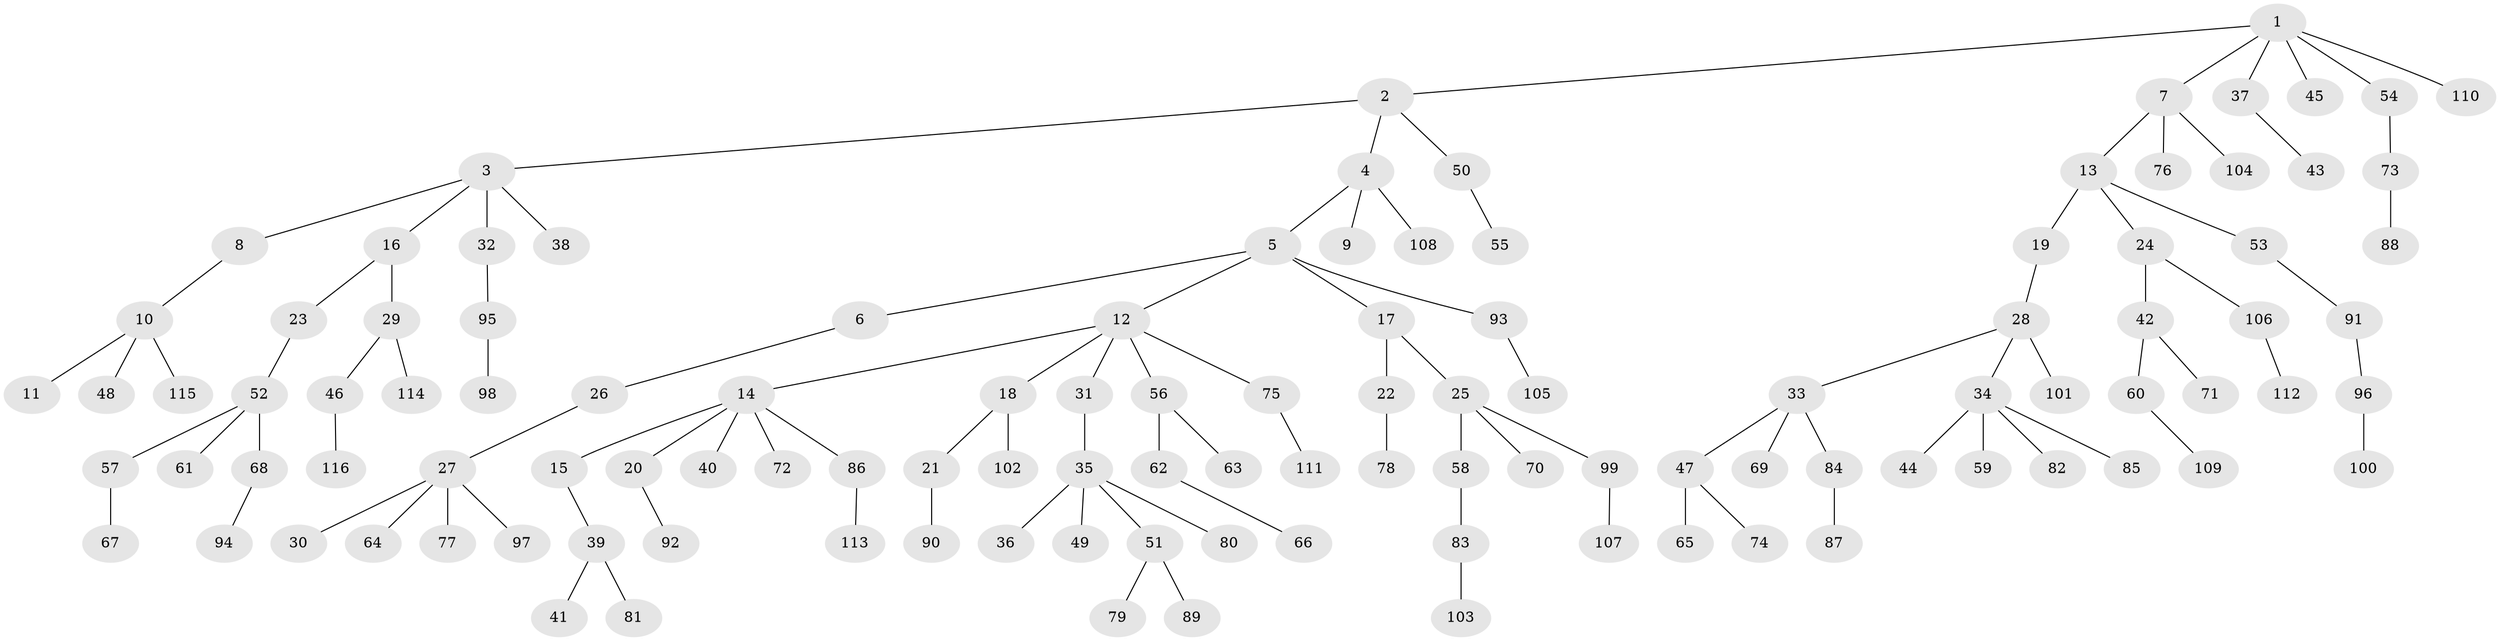 // coarse degree distribution, {6: 0.04938271604938271, 4: 0.08641975308641975, 5: 0.04938271604938271, 3: 0.07407407407407407, 1: 0.6172839506172839, 2: 0.12345679012345678}
// Generated by graph-tools (version 1.1) at 2025/52/02/27/25 19:52:12]
// undirected, 116 vertices, 115 edges
graph export_dot {
graph [start="1"]
  node [color=gray90,style=filled];
  1;
  2;
  3;
  4;
  5;
  6;
  7;
  8;
  9;
  10;
  11;
  12;
  13;
  14;
  15;
  16;
  17;
  18;
  19;
  20;
  21;
  22;
  23;
  24;
  25;
  26;
  27;
  28;
  29;
  30;
  31;
  32;
  33;
  34;
  35;
  36;
  37;
  38;
  39;
  40;
  41;
  42;
  43;
  44;
  45;
  46;
  47;
  48;
  49;
  50;
  51;
  52;
  53;
  54;
  55;
  56;
  57;
  58;
  59;
  60;
  61;
  62;
  63;
  64;
  65;
  66;
  67;
  68;
  69;
  70;
  71;
  72;
  73;
  74;
  75;
  76;
  77;
  78;
  79;
  80;
  81;
  82;
  83;
  84;
  85;
  86;
  87;
  88;
  89;
  90;
  91;
  92;
  93;
  94;
  95;
  96;
  97;
  98;
  99;
  100;
  101;
  102;
  103;
  104;
  105;
  106;
  107;
  108;
  109;
  110;
  111;
  112;
  113;
  114;
  115;
  116;
  1 -- 2;
  1 -- 7;
  1 -- 37;
  1 -- 45;
  1 -- 54;
  1 -- 110;
  2 -- 3;
  2 -- 4;
  2 -- 50;
  3 -- 8;
  3 -- 16;
  3 -- 32;
  3 -- 38;
  4 -- 5;
  4 -- 9;
  4 -- 108;
  5 -- 6;
  5 -- 12;
  5 -- 17;
  5 -- 93;
  6 -- 26;
  7 -- 13;
  7 -- 76;
  7 -- 104;
  8 -- 10;
  10 -- 11;
  10 -- 48;
  10 -- 115;
  12 -- 14;
  12 -- 18;
  12 -- 31;
  12 -- 56;
  12 -- 75;
  13 -- 19;
  13 -- 24;
  13 -- 53;
  14 -- 15;
  14 -- 20;
  14 -- 40;
  14 -- 72;
  14 -- 86;
  15 -- 39;
  16 -- 23;
  16 -- 29;
  17 -- 22;
  17 -- 25;
  18 -- 21;
  18 -- 102;
  19 -- 28;
  20 -- 92;
  21 -- 90;
  22 -- 78;
  23 -- 52;
  24 -- 42;
  24 -- 106;
  25 -- 58;
  25 -- 70;
  25 -- 99;
  26 -- 27;
  27 -- 30;
  27 -- 64;
  27 -- 77;
  27 -- 97;
  28 -- 33;
  28 -- 34;
  28 -- 101;
  29 -- 46;
  29 -- 114;
  31 -- 35;
  32 -- 95;
  33 -- 47;
  33 -- 69;
  33 -- 84;
  34 -- 44;
  34 -- 59;
  34 -- 82;
  34 -- 85;
  35 -- 36;
  35 -- 49;
  35 -- 51;
  35 -- 80;
  37 -- 43;
  39 -- 41;
  39 -- 81;
  42 -- 60;
  42 -- 71;
  46 -- 116;
  47 -- 65;
  47 -- 74;
  50 -- 55;
  51 -- 79;
  51 -- 89;
  52 -- 57;
  52 -- 61;
  52 -- 68;
  53 -- 91;
  54 -- 73;
  56 -- 62;
  56 -- 63;
  57 -- 67;
  58 -- 83;
  60 -- 109;
  62 -- 66;
  68 -- 94;
  73 -- 88;
  75 -- 111;
  83 -- 103;
  84 -- 87;
  86 -- 113;
  91 -- 96;
  93 -- 105;
  95 -- 98;
  96 -- 100;
  99 -- 107;
  106 -- 112;
}
